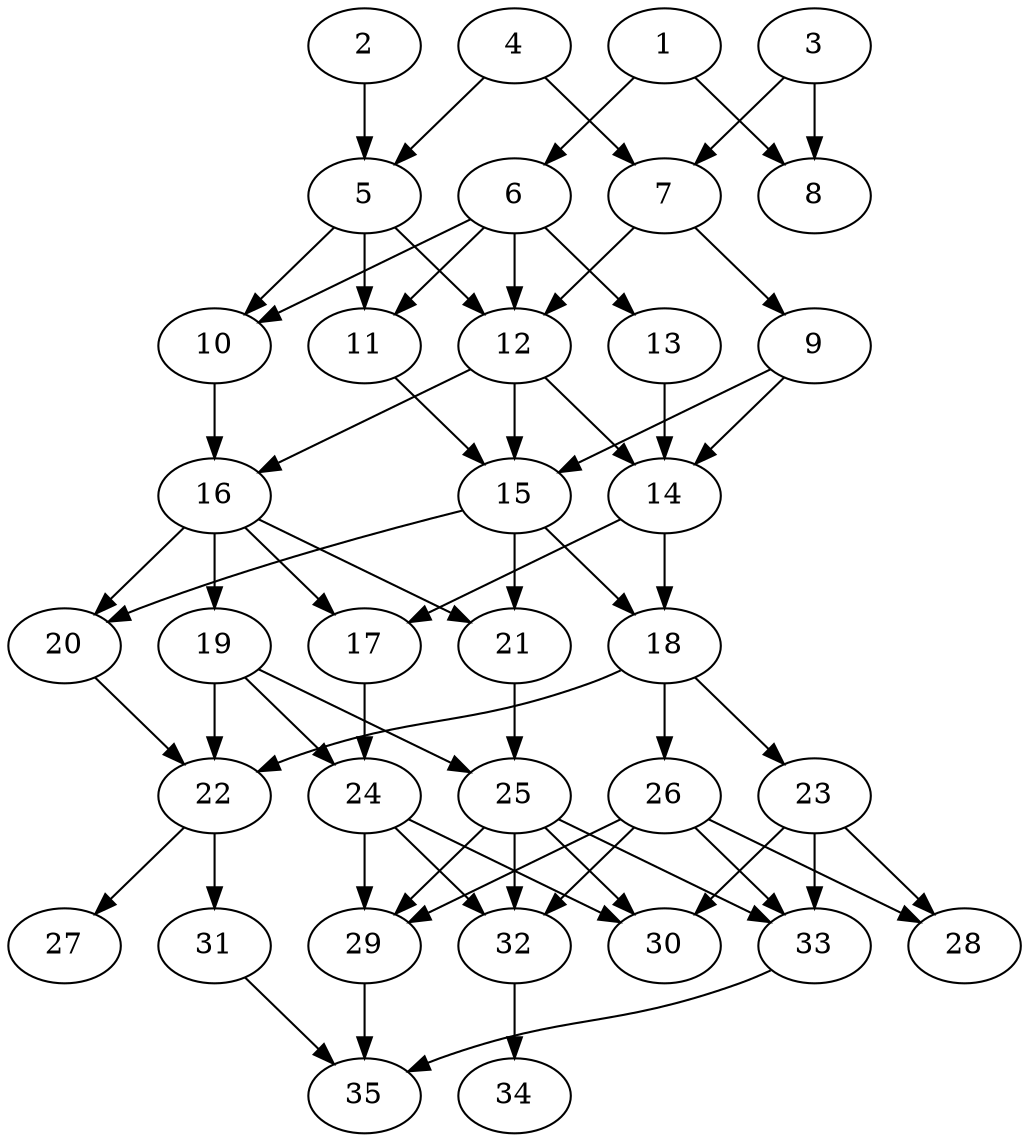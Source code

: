 // DAG automatically generated by daggen at Tue Aug  6 16:28:02 2019
// ./daggen --dot -n 35 --ccr 0.5 --fat 0.5 --regular 0.5 --density 0.6 --mindata 5242880 --maxdata 52428800 
digraph G {
  1 [size="35733504", alpha="0.13", expect_size="17866752"] 
  1 -> 6 [size ="17866752"]
  1 -> 8 [size ="17866752"]
  2 [size="16226304", alpha="0.14", expect_size="8113152"] 
  2 -> 5 [size ="8113152"]
  3 [size="90638336", alpha="0.12", expect_size="45319168"] 
  3 -> 7 [size ="45319168"]
  3 -> 8 [size ="45319168"]
  4 [size="48508928", alpha="0.07", expect_size="24254464"] 
  4 -> 5 [size ="24254464"]
  4 -> 7 [size ="24254464"]
  5 [size="42622976", alpha="0.13", expect_size="21311488"] 
  5 -> 10 [size ="21311488"]
  5 -> 11 [size ="21311488"]
  5 -> 12 [size ="21311488"]
  6 [size="18501632", alpha="0.12", expect_size="9250816"] 
  6 -> 10 [size ="9250816"]
  6 -> 11 [size ="9250816"]
  6 -> 12 [size ="9250816"]
  6 -> 13 [size ="9250816"]
  7 [size="40667136", alpha="0.03", expect_size="20333568"] 
  7 -> 9 [size ="20333568"]
  7 -> 12 [size ="20333568"]
  8 [size="92753920", alpha="0.09", expect_size="46376960"] 
  9 [size="29976576", alpha="0.15", expect_size="14988288"] 
  9 -> 14 [size ="14988288"]
  9 -> 15 [size ="14988288"]
  10 [size="84350976", alpha="0.14", expect_size="42175488"] 
  10 -> 16 [size ="42175488"]
  11 [size="32677888", alpha="0.08", expect_size="16338944"] 
  11 -> 15 [size ="16338944"]
  12 [size="92063744", alpha="0.12", expect_size="46031872"] 
  12 -> 14 [size ="46031872"]
  12 -> 15 [size ="46031872"]
  12 -> 16 [size ="46031872"]
  13 [size="64374784", alpha="0.09", expect_size="32187392"] 
  13 -> 14 [size ="32187392"]
  14 [size="26527744", alpha="0.13", expect_size="13263872"] 
  14 -> 17 [size ="13263872"]
  14 -> 18 [size ="13263872"]
  15 [size="58327040", alpha="0.17", expect_size="29163520"] 
  15 -> 18 [size ="29163520"]
  15 -> 20 [size ="29163520"]
  15 -> 21 [size ="29163520"]
  16 [size="26419200", alpha="0.06", expect_size="13209600"] 
  16 -> 17 [size ="13209600"]
  16 -> 19 [size ="13209600"]
  16 -> 20 [size ="13209600"]
  16 -> 21 [size ="13209600"]
  17 [size="83990528", alpha="0.12", expect_size="41995264"] 
  17 -> 24 [size ="41995264"]
  18 [size="97181696", alpha="0.13", expect_size="48590848"] 
  18 -> 22 [size ="48590848"]
  18 -> 23 [size ="48590848"]
  18 -> 26 [size ="48590848"]
  19 [size="47077376", alpha="0.08", expect_size="23538688"] 
  19 -> 22 [size ="23538688"]
  19 -> 24 [size ="23538688"]
  19 -> 25 [size ="23538688"]
  20 [size="22982656", alpha="0.13", expect_size="11491328"] 
  20 -> 22 [size ="11491328"]
  21 [size="91353088", alpha="0.04", expect_size="45676544"] 
  21 -> 25 [size ="45676544"]
  22 [size="36472832", alpha="0.15", expect_size="18236416"] 
  22 -> 27 [size ="18236416"]
  22 -> 31 [size ="18236416"]
  23 [size="95318016", alpha="0.04", expect_size="47659008"] 
  23 -> 28 [size ="47659008"]
  23 -> 30 [size ="47659008"]
  23 -> 33 [size ="47659008"]
  24 [size="42768384", alpha="0.01", expect_size="21384192"] 
  24 -> 29 [size ="21384192"]
  24 -> 30 [size ="21384192"]
  24 -> 32 [size ="21384192"]
  25 [size="11141120", alpha="0.05", expect_size="5570560"] 
  25 -> 29 [size ="5570560"]
  25 -> 30 [size ="5570560"]
  25 -> 32 [size ="5570560"]
  25 -> 33 [size ="5570560"]
  26 [size="92495872", alpha="0.10", expect_size="46247936"] 
  26 -> 28 [size ="46247936"]
  26 -> 29 [size ="46247936"]
  26 -> 32 [size ="46247936"]
  26 -> 33 [size ="46247936"]
  27 [size="24946688", alpha="0.02", expect_size="12473344"] 
  28 [size="81410048", alpha="0.11", expect_size="40705024"] 
  29 [size="50046976", alpha="0.04", expect_size="25023488"] 
  29 -> 35 [size ="25023488"]
  30 [size="86644736", alpha="0.13", expect_size="43322368"] 
  31 [size="53530624", alpha="0.07", expect_size="26765312"] 
  31 -> 35 [size ="26765312"]
  32 [size="70322176", alpha="0.18", expect_size="35161088"] 
  32 -> 34 [size ="35161088"]
  33 [size="48392192", alpha="0.00", expect_size="24196096"] 
  33 -> 35 [size ="24196096"]
  34 [size="67893248", alpha="0.06", expect_size="33946624"] 
  35 [size="72476672", alpha="0.02", expect_size="36238336"] 
}
